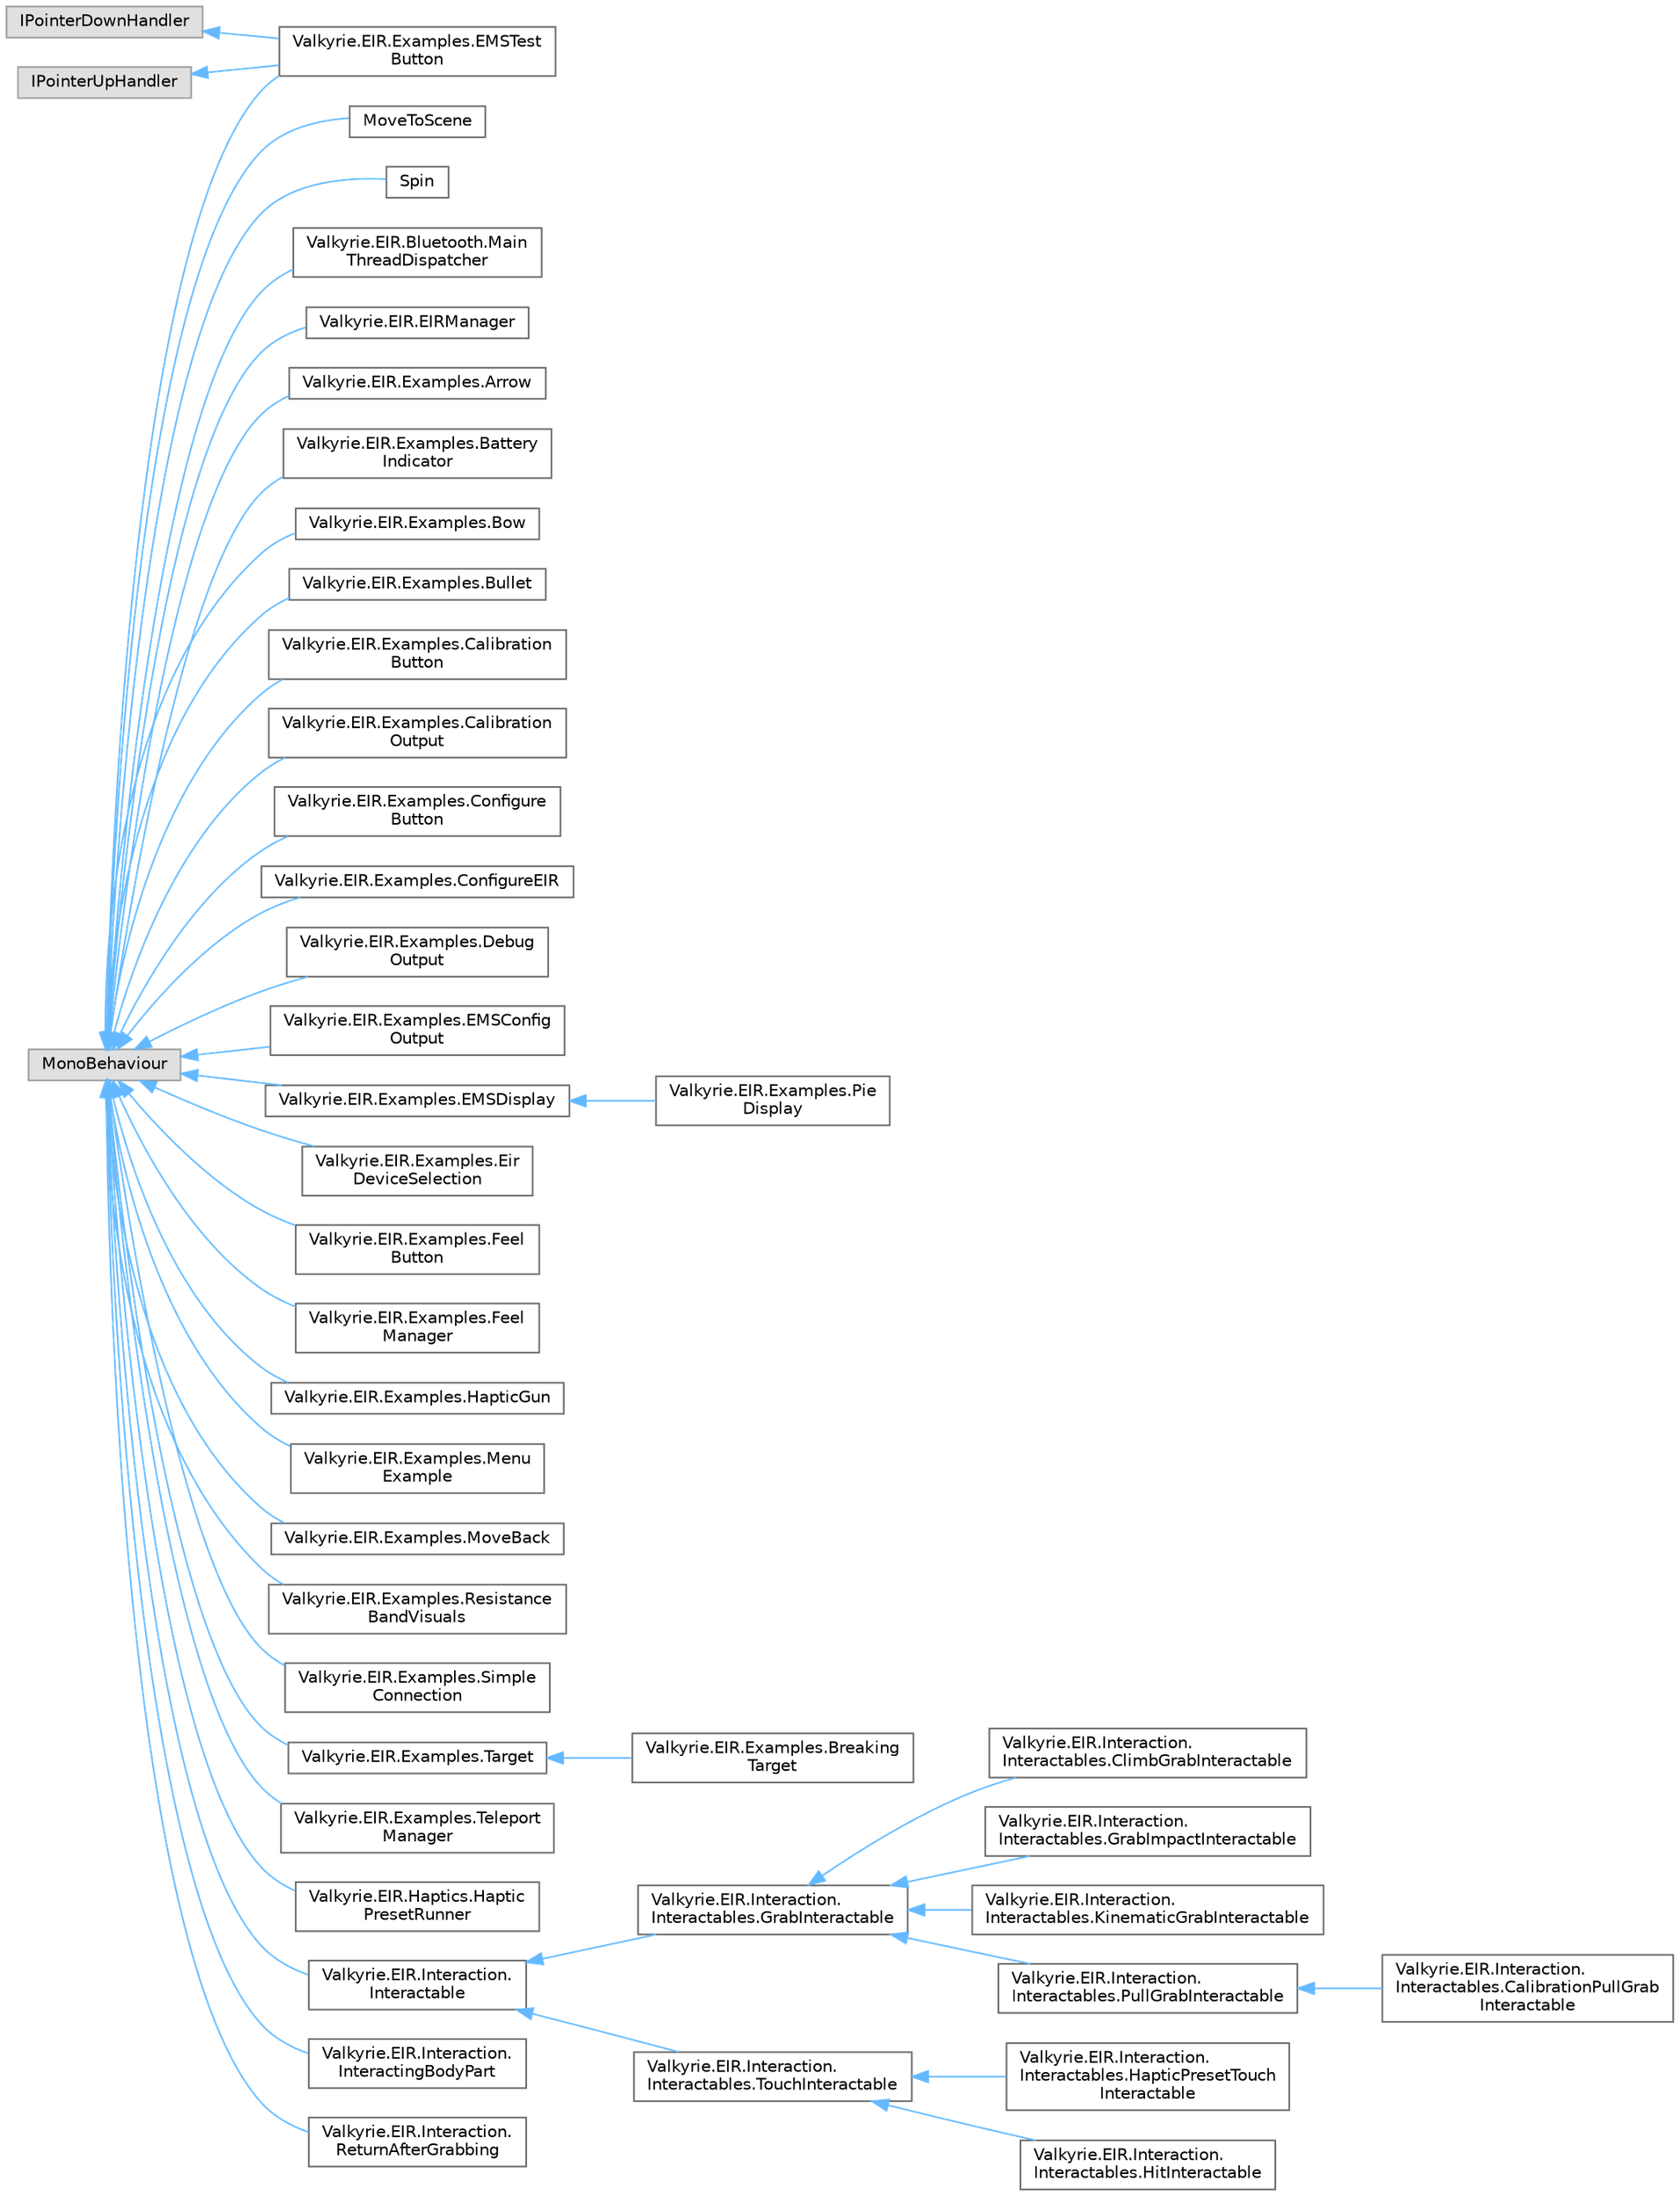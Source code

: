 digraph "Graphical Class Hierarchy"
{
 // LATEX_PDF_SIZE
  bgcolor="transparent";
  edge [fontname=Helvetica,fontsize=10,labelfontname=Helvetica,labelfontsize=10];
  node [fontname=Helvetica,fontsize=10,shape=box,height=0.2,width=0.4];
  rankdir="LR";
  Node0 [id="Node000000",label="IPointerDownHandler",height=0.2,width=0.4,color="grey60", fillcolor="#E0E0E0", style="filled",tooltip=" "];
  Node0 -> Node1 [id="edge3_Node000000_Node000001",dir="back",color="steelblue1",style="solid",tooltip=" "];
  Node1 [id="Node000001",label="Valkyrie.EIR.Examples.EMSTest\lButton",height=0.2,width=0.4,color="grey40", fillcolor="white", style="filled",URL="$db/da2/class_valkyrie_1_1_e_i_r_1_1_examples_1_1_e_m_s_test_button.html",tooltip="Example implementation of quick EMS output from pointer input."];
  Node2 [id="Node000002",label="IPointerUpHandler",height=0.2,width=0.4,color="grey60", fillcolor="#E0E0E0", style="filled",tooltip=" "];
  Node2 -> Node1 [id="edge4_Node000002_Node000001",dir="back",color="steelblue1",style="solid",tooltip=" "];
  Node3 [id="Node000003",label="MonoBehaviour",height=0.2,width=0.4,color="grey60", fillcolor="#E0E0E0", style="filled",tooltip=" "];
  Node3 -> Node4 [id="edge5_Node000003_Node000004",dir="back",color="steelblue1",style="solid",tooltip=" "];
  Node4 [id="Node000004",label="MoveToScene",height=0.2,width=0.4,color="grey40", fillcolor="white", style="filled",URL="$d7/df8/class_move_to_scene.html",tooltip="Quick scene loader."];
  Node3 -> Node5 [id="edge6_Node000003_Node000005",dir="back",color="steelblue1",style="solid",tooltip=" "];
  Node5 [id="Node000005",label="Spin",height=0.2,width=0.4,color="grey40", fillcolor="white", style="filled",URL="$d2/df0/class_spin.html",tooltip="Rotates a gameobject over time."];
  Node3 -> Node6 [id="edge7_Node000003_Node000006",dir="back",color="steelblue1",style="solid",tooltip=" "];
  Node6 [id="Node000006",label="Valkyrie.EIR.Bluetooth.Main\lThreadDispatcher",height=0.2,width=0.4,color="grey40", fillcolor="white", style="filled",URL="$da/d48/class_valkyrie_1_1_e_i_r_1_1_bluetooth_1_1_main_thread_dispatcher.html",tooltip="Class to dispatch actions called from threads other than the main thread within the Bluetooth Java pl..."];
  Node3 -> Node7 [id="edge8_Node000003_Node000007",dir="back",color="steelblue1",style="solid",tooltip=" "];
  Node7 [id="Node000007",label="Valkyrie.EIR.EIRManager",height=0.2,width=0.4,color="grey40", fillcolor="white", style="filled",URL="$d8/d90/class_valkyrie_1_1_e_i_r_1_1_e_i_r_manager.html",tooltip="Facade class to manage the instantiation and interaction between the three management classes require..."];
  Node3 -> Node8 [id="edge9_Node000003_Node000008",dir="back",color="steelblue1",style="solid",tooltip=" "];
  Node8 [id="Node000008",label="Valkyrie.EIR.Examples.Arrow",height=0.2,width=0.4,color="grey40", fillcolor="white", style="filled",URL="$da/d23/class_valkyrie_1_1_e_i_r_1_1_examples_1_1_arrow.html",tooltip="Arrow projectile for EMS Bow example."];
  Node3 -> Node9 [id="edge10_Node000003_Node000009",dir="back",color="steelblue1",style="solid",tooltip=" "];
  Node9 [id="Node000009",label="Valkyrie.EIR.Examples.Battery\lIndicator",height=0.2,width=0.4,color="grey40", fillcolor="white", style="filled",URL="$d5/dbd/class_valkyrie_1_1_e_i_r_1_1_examples_1_1_battery_indicator.html",tooltip="Manages an output display to visualise the connection and battery state of an EIR device,..."];
  Node3 -> Node10 [id="edge11_Node000003_Node000010",dir="back",color="steelblue1",style="solid",tooltip=" "];
  Node10 [id="Node000010",label="Valkyrie.EIR.Examples.Bow",height=0.2,width=0.4,color="grey40", fillcolor="white", style="filled",URL="$d7/da4/class_valkyrie_1_1_e_i_r_1_1_examples_1_1_bow.html",tooltip="Example bow that applies EMS force when drawn."];
  Node3 -> Node11 [id="edge12_Node000003_Node000011",dir="back",color="steelblue1",style="solid",tooltip=" "];
  Node11 [id="Node000011",label="Valkyrie.EIR.Examples.Bullet",height=0.2,width=0.4,color="grey40", fillcolor="white", style="filled",URL="$db/d4b/class_valkyrie_1_1_e_i_r_1_1_examples_1_1_bullet.html",tooltip="Bullet projectile for haptic gun example."];
  Node3 -> Node12 [id="edge13_Node000003_Node000012",dir="back",color="steelblue1",style="solid",tooltip=" "];
  Node12 [id="Node000012",label="Valkyrie.EIR.Examples.Calibration\lButton",height=0.2,width=0.4,color="grey40", fillcolor="white", style="filled",URL="$de/d6d/class_valkyrie_1_1_e_i_r_1_1_examples_1_1_calibration_button.html",tooltip="Example calibration button."];
  Node3 -> Node13 [id="edge14_Node000003_Node000013",dir="back",color="steelblue1",style="solid",tooltip=" "];
  Node13 [id="Node000013",label="Valkyrie.EIR.Examples.Calibration\lOutput",height=0.2,width=0.4,color="grey40", fillcolor="white", style="filled",URL="$d2/dd0/class_valkyrie_1_1_e_i_r_1_1_examples_1_1_calibration_output.html",tooltip="Output class to interface between the PlayerSettings class and a UX EIR Bands state."];
  Node3 -> Node14 [id="edge15_Node000003_Node000014",dir="back",color="steelblue1",style="solid",tooltip=" "];
  Node14 [id="Node000014",label="Valkyrie.EIR.Examples.Configure\lButton",height=0.2,width=0.4,color="grey40", fillcolor="white", style="filled",URL="$dc/d46/class_valkyrie_1_1_e_i_r_1_1_examples_1_1_configure_button.html",tooltip="Example of an EIR configuration button for setting Gain, Frequency and Pulse Width."];
  Node3 -> Node15 [id="edge16_Node000003_Node000015",dir="back",color="steelblue1",style="solid",tooltip=" "];
  Node15 [id="Node000015",label="Valkyrie.EIR.Examples.ConfigureEIR",height=0.2,width=0.4,color="grey40", fillcolor="white", style="filled",URL="$d7/d14/class_valkyrie_1_1_e_i_r_1_1_examples_1_1_configure_e_i_r.html",tooltip="Configures EIR with values it's provided or values you set or to default."];
  Node3 -> Node16 [id="edge17_Node000003_Node000016",dir="back",color="steelblue1",style="solid",tooltip=" "];
  Node16 [id="Node000016",label="Valkyrie.EIR.Examples.Debug\lOutput",height=0.2,width=0.4,color="grey40", fillcolor="white", style="filled",URL="$d2/da0/class_valkyrie_1_1_e_i_r_1_1_examples_1_1_debug_output.html",tooltip="Simple output script for calibration and mapped intensity values."];
  Node3 -> Node17 [id="edge18_Node000003_Node000017",dir="back",color="steelblue1",style="solid",tooltip=" "];
  Node17 [id="Node000017",label="Valkyrie.EIR.Examples.EMSConfig\lOutput",height=0.2,width=0.4,color="grey40", fillcolor="white", style="filled",URL="$d6/d4b/class_valkyrie_1_1_e_i_r_1_1_examples_1_1_e_m_s_config_output.html",tooltip="Output class to interface between the HapticManager and the Quick Menu's EMS state."];
  Node3 -> Node18 [id="edge19_Node000003_Node000018",dir="back",color="steelblue1",style="solid",tooltip=" "];
  Node18 [id="Node000018",label="Valkyrie.EIR.Examples.EMSDisplay",height=0.2,width=0.4,color="grey40", fillcolor="white", style="filled",URL="$d9/d99/class_valkyrie_1_1_e_i_r_1_1_examples_1_1_e_m_s_display.html",tooltip="Example visual output for EMS signal levels."];
  Node18 -> Node19 [id="edge20_Node000018_Node000019",dir="back",color="steelblue1",style="solid",tooltip=" "];
  Node19 [id="Node000019",label="Valkyrie.EIR.Examples.Pie\lDisplay",height=0.2,width=0.4,color="grey40", fillcolor="white", style="filled",URL="$d4/dc3/class_valkyrie_1_1_e_i_r_1_1_examples_1_1_pie_display.html",tooltip="Overrides EMSDisplay example and visualises as a pie."];
  Node3 -> Node1 [id="edge21_Node000003_Node000001",dir="back",color="steelblue1",style="solid",tooltip=" "];
  Node3 -> Node20 [id="edge22_Node000003_Node000020",dir="back",color="steelblue1",style="solid",tooltip=" "];
  Node20 [id="Node000020",label="Valkyrie.EIR.Examples.Eir\lDeviceSelection",height=0.2,width=0.4,color="grey40", fillcolor="white", style="filled",URL="$de/de6/class_valkyrie_1_1_e_i_r_1_1_examples_1_1_eir_device_selection.html",tooltip="Example implementation of an EIR Device Selection UX."];
  Node3 -> Node21 [id="edge23_Node000003_Node000021",dir="back",color="steelblue1",style="solid",tooltip=" "];
  Node21 [id="Node000021",label="Valkyrie.EIR.Examples.Feel\lButton",height=0.2,width=0.4,color="grey40", fillcolor="white", style="filled",URL="$d2/dfe/class_valkyrie_1_1_e_i_r_1_1_examples_1_1_feel_button.html",tooltip="Button that communicates with FeelManager to play feelings."];
  Node3 -> Node22 [id="edge24_Node000003_Node000022",dir="back",color="steelblue1",style="solid",tooltip=" "];
  Node22 [id="Node000022",label="Valkyrie.EIR.Examples.Feel\lManager",height=0.2,width=0.4,color="grey40", fillcolor="white", style="filled",URL="$d0/d4f/class_valkyrie_1_1_e_i_r_1_1_examples_1_1_feel_manager.html",tooltip="Runs set feels from FeelLibrary as well as configuring EIR to whatever that feel requires."];
  Node3 -> Node23 [id="edge25_Node000003_Node000023",dir="back",color="steelblue1",style="solid",tooltip=" "];
  Node23 [id="Node000023",label="Valkyrie.EIR.Examples.HapticGun",height=0.2,width=0.4,color="grey40", fillcolor="white", style="filled",URL="$d7/dfc/class_valkyrie_1_1_e_i_r_1_1_examples_1_1_haptic_gun.html",tooltip=" "];
  Node3 -> Node24 [id="edge26_Node000003_Node000024",dir="back",color="steelblue1",style="solid",tooltip=" "];
  Node24 [id="Node000024",label="Valkyrie.EIR.Examples.Menu\lExample",height=0.2,width=0.4,color="grey40", fillcolor="white", style="filled",URL="$db/de4/class_valkyrie_1_1_e_i_r_1_1_examples_1_1_menu_example.html",tooltip="Example menu implementation for Connection and Calibration."];
  Node3 -> Node25 [id="edge27_Node000003_Node000025",dir="back",color="steelblue1",style="solid",tooltip=" "];
  Node25 [id="Node000025",label="Valkyrie.EIR.Examples.MoveBack",height=0.2,width=0.4,color="grey40", fillcolor="white", style="filled",URL="$d1/db1/class_valkyrie_1_1_e_i_r_1_1_examples_1_1_move_back.html",tooltip="Moves a gameobject back to its start position and orientation."];
  Node3 -> Node26 [id="edge28_Node000003_Node000026",dir="back",color="steelblue1",style="solid",tooltip=" "];
  Node26 [id="Node000026",label="Valkyrie.EIR.Examples.Resistance\lBandVisuals",height=0.2,width=0.4,color="grey40", fillcolor="white", style="filled",URL="$d6/dcc/class_valkyrie_1_1_e_i_r_1_1_examples_1_1_resistance_band_visuals.html",tooltip="Resistance band visuals. Controls the colour and visuals of the band during interaction."];
  Node3 -> Node27 [id="edge29_Node000003_Node000027",dir="back",color="steelblue1",style="solid",tooltip=" "];
  Node27 [id="Node000027",label="Valkyrie.EIR.Examples.Simple\lConnection",height=0.2,width=0.4,color="grey40", fillcolor="white", style="filled",URL="$d7/d50/class_valkyrie_1_1_e_i_r_1_1_examples_1_1_simple_connection.html",tooltip="Connects to the Valkyrie EIR in the background. Intended to be placed on a button with a text child...."];
  Node3 -> Node28 [id="edge30_Node000003_Node000028",dir="back",color="steelblue1",style="solid",tooltip=" "];
  Node28 [id="Node000028",label="Valkyrie.EIR.Examples.Target",height=0.2,width=0.4,color="grey40", fillcolor="white", style="filled",URL="$d4/d69/class_valkyrie_1_1_e_i_r_1_1_examples_1_1_target.html",tooltip="Example target object which generates a haptic force when struck."];
  Node28 -> Node29 [id="edge31_Node000028_Node000029",dir="back",color="steelblue1",style="solid",tooltip=" "];
  Node29 [id="Node000029",label="Valkyrie.EIR.Examples.Breaking\lTarget",height=0.2,width=0.4,color="grey40", fillcolor="white", style="filled",URL="$d8/df4/class_valkyrie_1_1_e_i_r_1_1_examples_1_1_breaking_target.html",tooltip="Example breakable target object which generates a haptic force when destroyed."];
  Node3 -> Node30 [id="edge32_Node000003_Node000030",dir="back",color="steelblue1",style="solid",tooltip=" "];
  Node30 [id="Node000030",label="Valkyrie.EIR.Examples.Teleport\lManager",height=0.2,width=0.4,color="grey40", fillcolor="white", style="filled",URL="$d5/dc7/class_valkyrie_1_1_e_i_r_1_1_examples_1_1_teleport_manager.html",tooltip="Process teleportation around the Valkyrie EIR Example Room. Also enables/disables the Haptic preset b..."];
  Node3 -> Node31 [id="edge33_Node000003_Node000031",dir="back",color="steelblue1",style="solid",tooltip=" "];
  Node31 [id="Node000031",label="Valkyrie.EIR.Haptics.Haptic\lPresetRunner",height=0.2,width=0.4,color="grey40", fillcolor="white", style="filled",URL="$df/d95/class_valkyrie_1_1_e_i_r_1_1_haptics_1_1_haptic_preset_runner.html",tooltip="Runs the provided HapticPreset in real time. Use by calling CreateHapticPresetRunner from the Haptics..."];
  Node3 -> Node32 [id="edge34_Node000003_Node000032",dir="back",color="steelblue1",style="solid",tooltip=" "];
  Node32 [id="Node000032",label="Valkyrie.EIR.Interaction.\lInteractable",height=0.2,width=0.4,color="grey40", fillcolor="white", style="filled",URL="$d2/dc4/class_valkyrie_1_1_e_i_r_1_1_interaction_1_1_interactable.html",tooltip="Valkyrie Interactable: interacts with the body part and calculates the intensity of interaction...."];
  Node32 -> Node33 [id="edge35_Node000032_Node000033",dir="back",color="steelblue1",style="solid",tooltip=" "];
  Node33 [id="Node000033",label="Valkyrie.EIR.Interaction.\lInteractables.GrabInteractable",height=0.2,width=0.4,color="grey40", fillcolor="white", style="filled",URL="$d9/da7/class_valkyrie_1_1_e_i_r_1_1_interaction_1_1_interactables_1_1_grab_interactable.html",tooltip="Checks if it is grabbed by the hand (the \"currently interacting body part\")"];
  Node33 -> Node34 [id="edge36_Node000033_Node000034",dir="back",color="steelblue1",style="solid",tooltip=" "];
  Node34 [id="Node000034",label="Valkyrie.EIR.Interaction.\lInteractables.ClimbGrabInteractable",height=0.2,width=0.4,color="grey40", fillcolor="white", style="filled",URL="$d6/d75/class_valkyrie_1_1_e_i_r_1_1_interaction_1_1_interactables_1_1_climb_grab_interactable.html",tooltip="Checks if it is grabbed by the hand (the \"currently interacting body part\")"];
  Node33 -> Node35 [id="edge37_Node000033_Node000035",dir="back",color="steelblue1",style="solid",tooltip=" "];
  Node35 [id="Node000035",label="Valkyrie.EIR.Interaction.\lInteractables.GrabImpactInteractable",height=0.2,width=0.4,color="grey40", fillcolor="white", style="filled",URL="$d1/d7e/class_valkyrie_1_1_e_i_r_1_1_interaction_1_1_interactables_1_1_grab_impact_interactable.html",tooltip="Extends GrabInteractable, listening for collisions whilst grabbing."];
  Node33 -> Node36 [id="edge38_Node000033_Node000036",dir="back",color="steelblue1",style="solid",tooltip=" "];
  Node36 [id="Node000036",label="Valkyrie.EIR.Interaction.\lInteractables.KinematicGrabInteractable",height=0.2,width=0.4,color="grey40", fillcolor="white", style="filled",URL="$d7/d91/class_valkyrie_1_1_e_i_r_1_1_interaction_1_1_interactables_1_1_kinematic_grab_interactable.html",tooltip="Valkyrie Gravity Grab Interactable: checks the object's mass and acceleration. Every frame it sends t..."];
  Node33 -> Node37 [id="edge39_Node000033_Node000037",dir="back",color="steelblue1",style="solid",tooltip=" "];
  Node37 [id="Node000037",label="Valkyrie.EIR.Interaction.\lInteractables.PullGrabInteractable",height=0.2,width=0.4,color="grey40", fillcolor="white", style="filled",URL="$d2/d3b/class_valkyrie_1_1_e_i_r_1_1_interaction_1_1_interactables_1_1_pull_grab_interactable.html",tooltip="Resistance Grab Interactable: checks how much the resistance band is stretched and with how much forc..."];
  Node37 -> Node38 [id="edge40_Node000037_Node000038",dir="back",color="steelblue1",style="solid",tooltip=" "];
  Node38 [id="Node000038",label="Valkyrie.EIR.Interaction.\lInteractables.CalibrationPullGrab\lInteractable",height=0.2,width=0.4,color="grey40", fillcolor="white", style="filled",URL="$d4/d1b/class_valkyrie_1_1_e_i_r_1_1_interaction_1_1_interactables_1_1_calibration_pull_grab_interactable.html",tooltip="Calibration Resistance Grab Interactable: checks how much it is stretched and with which force...."];
  Node32 -> Node39 [id="edge41_Node000032_Node000039",dir="back",color="steelblue1",style="solid",tooltip=" "];
  Node39 [id="Node000039",label="Valkyrie.EIR.Interaction.\lInteractables.TouchInteractable",height=0.2,width=0.4,color="grey40", fillcolor="white", style="filled",URL="$d4/de0/class_valkyrie_1_1_e_i_r_1_1_interaction_1_1_interactables_1_1_touch_interactable.html",tooltip="Checks if it is touched by the bodypart (the \"currently interacting body part\") and sends TouchIntera..."];
  Node39 -> Node40 [id="edge42_Node000039_Node000040",dir="back",color="steelblue1",style="solid",tooltip=" "];
  Node40 [id="Node000040",label="Valkyrie.EIR.Interaction.\lInteractables.HapticPresetTouch\lInteractable",height=0.2,width=0.4,color="grey40", fillcolor="white", style="filled",URL="$d7/de1/class_valkyrie_1_1_e_i_r_1_1_interaction_1_1_interactables_1_1_haptic_preset_touch_interactable.html",tooltip="TouchInteractable that sends haptic preset at the touch of a bodypart."];
  Node39 -> Node41 [id="edge43_Node000039_Node000041",dir="back",color="steelblue1",style="solid",tooltip=" "];
  Node41 [id="Node000041",label="Valkyrie.EIR.Interaction.\lInteractables.HitInteractable",height=0.2,width=0.4,color="grey40", fillcolor="white", style="filled",URL="$df/d22/class_valkyrie_1_1_e_i_r_1_1_interaction_1_1_interactables_1_1_hit_interactable.html",tooltip="Checks if it is hit by the hand and sends short impulse of various envelopes to the Interaction Manag..."];
  Node3 -> Node42 [id="edge44_Node000003_Node000042",dir="back",color="steelblue1",style="solid",tooltip=" "];
  Node42 [id="Node000042",label="Valkyrie.EIR.Interaction.\lInteractingBodyPart",height=0.2,width=0.4,color="grey40", fillcolor="white", style="filled",URL="$d7/d63/class_valkyrie_1_1_e_i_r_1_1_interaction_1_1_interacting_body_part.html",tooltip="Body part for physical interaction with objects. Associated with the tracked device on the same gameo..."];
  Node3 -> Node43 [id="edge45_Node000003_Node000043",dir="back",color="steelblue1",style="solid",tooltip=" "];
  Node43 [id="Node000043",label="Valkyrie.EIR.Interaction.\lReturnAfterGrabbing",height=0.2,width=0.4,color="grey40", fillcolor="white", style="filled",URL="$dd/dbd/class_valkyrie_1_1_e_i_r_1_1_interaction_1_1_return_after_grabbing.html",tooltip="Returns a grab interactable back to its home location."];
}
